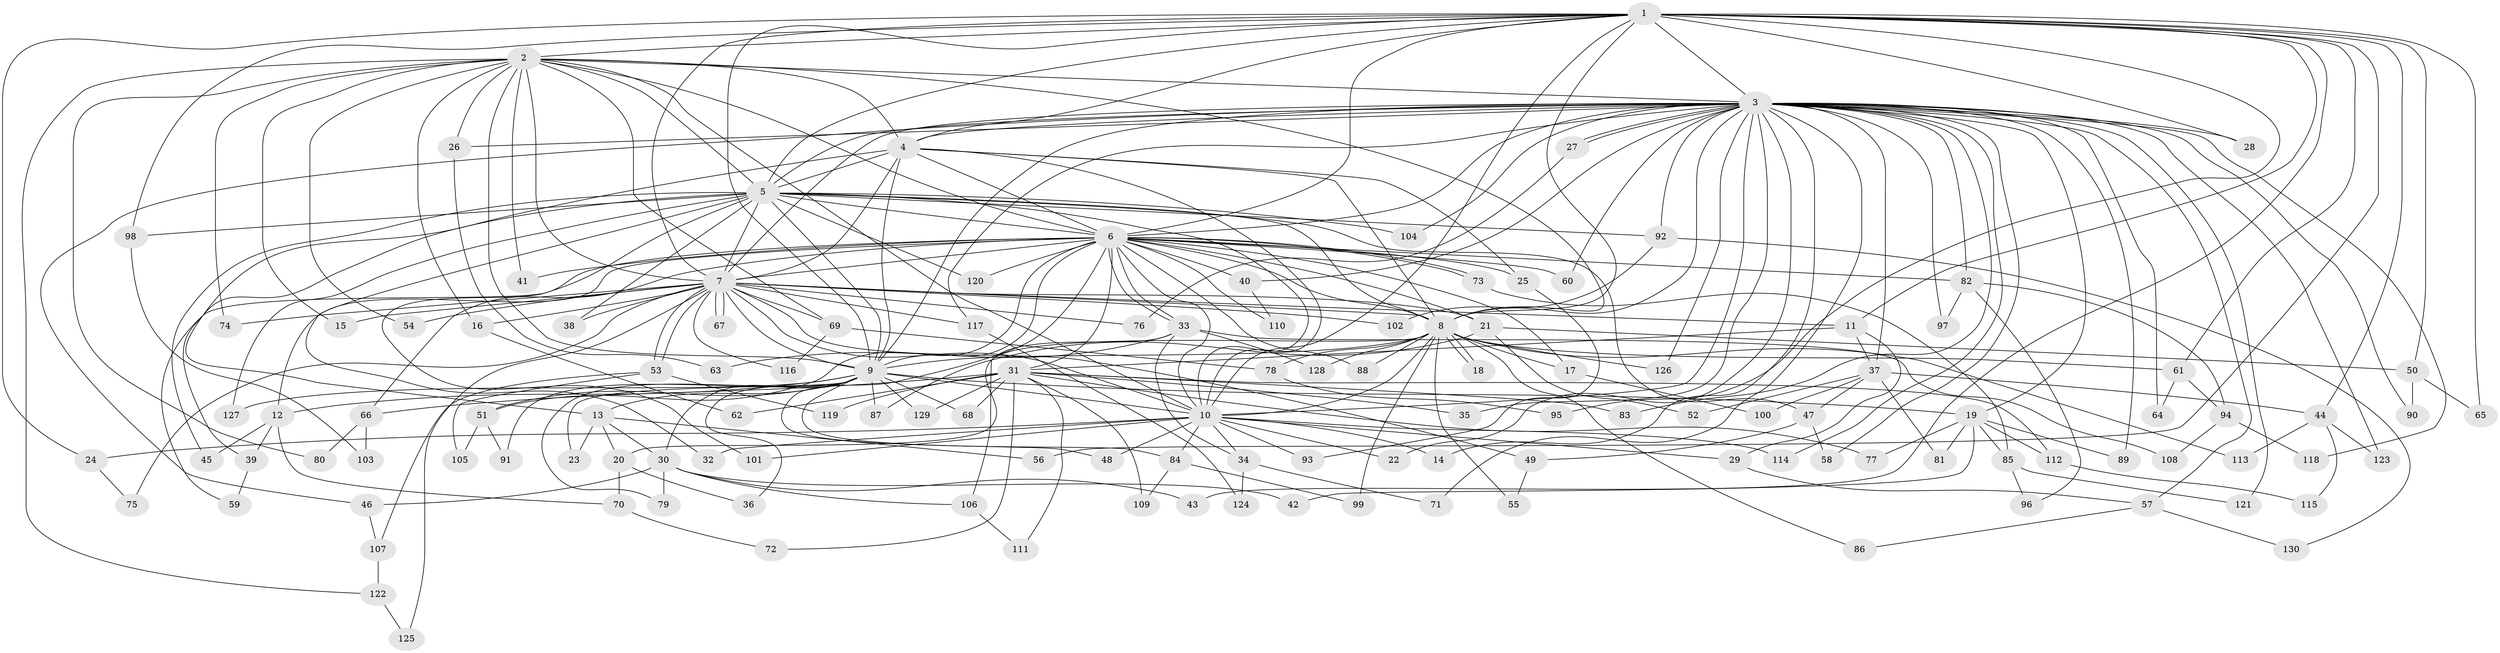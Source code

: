 // Generated by graph-tools (version 1.1) at 2025/10/02/27/25 16:10:56]
// undirected, 130 vertices, 285 edges
graph export_dot {
graph [start="1"]
  node [color=gray90,style=filled];
  1;
  2;
  3;
  4;
  5;
  6;
  7;
  8;
  9;
  10;
  11;
  12;
  13;
  14;
  15;
  16;
  17;
  18;
  19;
  20;
  21;
  22;
  23;
  24;
  25;
  26;
  27;
  28;
  29;
  30;
  31;
  32;
  33;
  34;
  35;
  36;
  37;
  38;
  39;
  40;
  41;
  42;
  43;
  44;
  45;
  46;
  47;
  48;
  49;
  50;
  51;
  52;
  53;
  54;
  55;
  56;
  57;
  58;
  59;
  60;
  61;
  62;
  63;
  64;
  65;
  66;
  67;
  68;
  69;
  70;
  71;
  72;
  73;
  74;
  75;
  76;
  77;
  78;
  79;
  80;
  81;
  82;
  83;
  84;
  85;
  86;
  87;
  88;
  89;
  90;
  91;
  92;
  93;
  94;
  95;
  96;
  97;
  98;
  99;
  100;
  101;
  102;
  103;
  104;
  105;
  106;
  107;
  108;
  109;
  110;
  111;
  112;
  113;
  114;
  115;
  116;
  117;
  118;
  119;
  120;
  121;
  122;
  123;
  124;
  125;
  126;
  127;
  128;
  129;
  130;
  1 -- 2;
  1 -- 3;
  1 -- 4;
  1 -- 5;
  1 -- 6;
  1 -- 7;
  1 -- 8;
  1 -- 9;
  1 -- 10;
  1 -- 11;
  1 -- 24;
  1 -- 28;
  1 -- 43;
  1 -- 44;
  1 -- 50;
  1 -- 56;
  1 -- 61;
  1 -- 65;
  1 -- 95;
  1 -- 98;
  2 -- 3;
  2 -- 4;
  2 -- 5;
  2 -- 6;
  2 -- 7;
  2 -- 8;
  2 -- 9;
  2 -- 10;
  2 -- 15;
  2 -- 16;
  2 -- 26;
  2 -- 41;
  2 -- 54;
  2 -- 69;
  2 -- 74;
  2 -- 80;
  2 -- 122;
  3 -- 4;
  3 -- 5;
  3 -- 6;
  3 -- 7;
  3 -- 8;
  3 -- 9;
  3 -- 10;
  3 -- 14;
  3 -- 19;
  3 -- 22;
  3 -- 26;
  3 -- 27;
  3 -- 27;
  3 -- 28;
  3 -- 35;
  3 -- 37;
  3 -- 40;
  3 -- 46;
  3 -- 57;
  3 -- 58;
  3 -- 60;
  3 -- 64;
  3 -- 71;
  3 -- 82;
  3 -- 83;
  3 -- 89;
  3 -- 90;
  3 -- 92;
  3 -- 97;
  3 -- 104;
  3 -- 114;
  3 -- 117;
  3 -- 118;
  3 -- 121;
  3 -- 123;
  3 -- 126;
  4 -- 5;
  4 -- 6;
  4 -- 7;
  4 -- 8;
  4 -- 9;
  4 -- 10;
  4 -- 13;
  4 -- 25;
  5 -- 6;
  5 -- 7;
  5 -- 8;
  5 -- 9;
  5 -- 10;
  5 -- 32;
  5 -- 38;
  5 -- 39;
  5 -- 45;
  5 -- 47;
  5 -- 92;
  5 -- 98;
  5 -- 101;
  5 -- 104;
  5 -- 120;
  5 -- 127;
  6 -- 7;
  6 -- 8;
  6 -- 9;
  6 -- 10;
  6 -- 12;
  6 -- 17;
  6 -- 21;
  6 -- 25;
  6 -- 31;
  6 -- 33;
  6 -- 33;
  6 -- 36;
  6 -- 40;
  6 -- 41;
  6 -- 51;
  6 -- 59;
  6 -- 60;
  6 -- 66;
  6 -- 73;
  6 -- 73;
  6 -- 82;
  6 -- 88;
  6 -- 110;
  6 -- 120;
  7 -- 8;
  7 -- 9;
  7 -- 10;
  7 -- 11;
  7 -- 15;
  7 -- 16;
  7 -- 21;
  7 -- 38;
  7 -- 49;
  7 -- 53;
  7 -- 53;
  7 -- 54;
  7 -- 67;
  7 -- 67;
  7 -- 69;
  7 -- 74;
  7 -- 75;
  7 -- 76;
  7 -- 102;
  7 -- 116;
  7 -- 117;
  7 -- 125;
  8 -- 9;
  8 -- 10;
  8 -- 17;
  8 -- 18;
  8 -- 18;
  8 -- 20;
  8 -- 55;
  8 -- 61;
  8 -- 78;
  8 -- 86;
  8 -- 88;
  8 -- 99;
  8 -- 113;
  8 -- 126;
  8 -- 128;
  9 -- 10;
  9 -- 12;
  9 -- 13;
  9 -- 19;
  9 -- 23;
  9 -- 30;
  9 -- 48;
  9 -- 51;
  9 -- 68;
  9 -- 79;
  9 -- 84;
  9 -- 87;
  9 -- 91;
  9 -- 127;
  9 -- 129;
  10 -- 14;
  10 -- 22;
  10 -- 24;
  10 -- 29;
  10 -- 32;
  10 -- 34;
  10 -- 48;
  10 -- 84;
  10 -- 93;
  10 -- 101;
  10 -- 114;
  11 -- 29;
  11 -- 31;
  11 -- 37;
  12 -- 39;
  12 -- 45;
  12 -- 70;
  13 -- 20;
  13 -- 23;
  13 -- 30;
  13 -- 56;
  16 -- 62;
  17 -- 100;
  19 -- 42;
  19 -- 77;
  19 -- 81;
  19 -- 85;
  19 -- 89;
  19 -- 112;
  20 -- 36;
  20 -- 70;
  21 -- 50;
  21 -- 52;
  21 -- 87;
  24 -- 75;
  25 -- 93;
  26 -- 63;
  27 -- 76;
  29 -- 57;
  30 -- 42;
  30 -- 43;
  30 -- 46;
  30 -- 79;
  30 -- 106;
  31 -- 35;
  31 -- 62;
  31 -- 66;
  31 -- 68;
  31 -- 72;
  31 -- 77;
  31 -- 83;
  31 -- 109;
  31 -- 111;
  31 -- 112;
  31 -- 119;
  31 -- 129;
  33 -- 34;
  33 -- 63;
  33 -- 106;
  33 -- 108;
  33 -- 128;
  34 -- 71;
  34 -- 124;
  37 -- 44;
  37 -- 47;
  37 -- 52;
  37 -- 81;
  37 -- 100;
  39 -- 59;
  40 -- 110;
  44 -- 113;
  44 -- 115;
  44 -- 123;
  46 -- 107;
  47 -- 49;
  47 -- 58;
  49 -- 55;
  50 -- 65;
  50 -- 90;
  51 -- 91;
  51 -- 105;
  53 -- 105;
  53 -- 107;
  53 -- 119;
  57 -- 86;
  57 -- 130;
  61 -- 64;
  61 -- 94;
  66 -- 80;
  66 -- 103;
  69 -- 78;
  69 -- 116;
  70 -- 72;
  73 -- 85;
  78 -- 95;
  82 -- 94;
  82 -- 96;
  82 -- 97;
  84 -- 99;
  84 -- 109;
  85 -- 96;
  85 -- 121;
  92 -- 102;
  92 -- 130;
  94 -- 108;
  94 -- 118;
  98 -- 103;
  106 -- 111;
  107 -- 122;
  112 -- 115;
  117 -- 124;
  122 -- 125;
}
